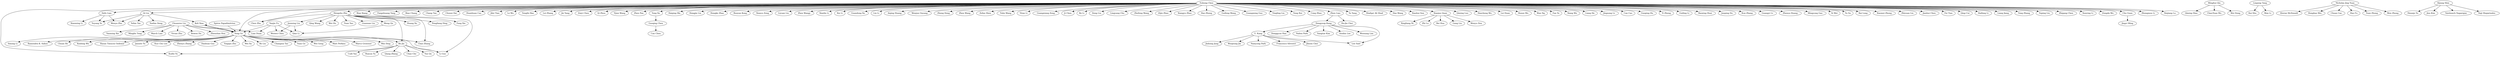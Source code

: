 strict digraph G{
"Enhong Chen" -> "Qi Liu"
"Enhong Chen" -> "Biao Xiang"
"Enhong Chen" -> "Fangshuang Tang"
"Enhong Chen" -> "Biao Chang"
"Enhong Chen" -> "Chang Tan"
"Enhong Chen" -> "Chunni Dai"
"Enhong Chen" -> "Huanhuan Cao"
"Enhong Chen" -> "Jilei Tian"
"Enhong Chen" -> "Le Wu"
"Enhong Chen" -> "Tengfei Bao"
"Enhong Chen" -> "Lei Zhang"
"Enhong Chen" -> "Jie Yang"
"Enhong Chen" -> "Zaiyi Chen"
"Enhong Chen" -> "Qi Zhou"
"Enhong Chen" -> "Yijun Wang"
"Enhong Chen" -> "Zhen Pan"
"Enhong Chen" -> "Tong Xu"
"Enhong Chen" -> "Haiping Ma"
"Enhong Chen" -> "Hongjie Lin"
"Enhong Chen" -> "Hongke Zhao"
"Enhong Chen" -> "Ruoyan Kong"
"Enhong Chen" -> "Xianyu Zeng"
"Enhong Chen" -> "Liyuan Liu"
"Enhong Chen" -> "Zhen Wangy"
"Enhong Chen" -> "Xiaolin Li"
"Enhong Chen" -> "Xin Li"
"Enhong Chen" -> "Guandong Xu"
"Enhong Chen" -> "Lin Li"
"Enhong Chen" -> "Aiqing Huang"
"Enhong Chen" -> "Wenjun Ouyang"
"Enhong Chen" -> "Chen Zhu"
"Enhong Chen" -> "Zheng Dong"
"Enhong Chen" -> "Zhen Wang"
"Enhong Chen" -> "Zefan Shen"
"Enhong Chen" -> "Yubo Wang"
"Enhong Chen" -> "Yitan Li"
"Enhong Chen" -> "Guangxiang Zeng"
"Enhong Chen" -> "Ji Chen"
"Enhong Chen" -> "Kuifei Yu"
"Enhong Chen" -> "Bo Li"
"Enhong Chen" -> "Dong Liu"
"Enhong Chen" -> "Lingyang Chu"
"Enhong Chen" -> "Zhefeng Wang"
"Enhong Chen" -> "Zijin Zhao"
"Enhong Chen" -> "Xiangyu Zhao"
"Enhong Chen" -> "Hao Zhong"
"Enhong Chen" -> "Guifeng Wang"
"Enhong Chen" -> "Guangming Guo"
"Enhong Chen" -> "Yingling Liu"
"Enhong Chen" -> "Yong Rui"
"Enhong Chen" -> "Cong Zhao"
"Enhong Chen" -> "Zhen Liao"
"Enhong Chen" -> "Yu Yang"
"Enhong Chen" -> "Shafqat Ali Shad"
"Enhong Chen" -> "Hao Wang"
"Enhong Chen" -> "Xiaohui Sun"
"Enhong Chen" -> "Xiaojun Quan"
"Enhong Chen" -> "Qiming Luo"
"Enhong Chen" -> "Haocheng Wu"
"Enhong Chen" -> "Lei Duan"
"Enhong Chen" -> "Runze Wu"
"Enhong Chen" -> "Wan Ng"
"Enhong Chen" -> "Fan Ye"
"Enhong Chen" -> "Xiang Wu"
"Enhong Chen" -> "Liang He"
"Enhong Chen" -> "Jingsong Lv"
"Enhong Chen" -> "Can Cao"
"Enhong Chen" -> "Guoping Hu"
"Enhong Chen" -> "Yi Zheng"
"Enhong Chen" -> "Guiling Li"
"Enhong Chen" -> "Baoxing Huai"
"Enhong Chen" -> "Junping Du"
"Enhong Chen" -> "Kun Zhang"
"Enhong Chen" -> "Guangyi Lv"
"Enhong Chen" -> "Zhenya Huang"
"Enhong Chen" -> "Mingyong Gao"
"Enhong Chen" -> "Si Wei"
"Enhong Chen" -> "Yu Su"
"Enhong Chen" -> "Bai Long"
"Enhong Chen" -> "Xiaowei Zhong"
"Enhong Chen" -> "Zhiyuan Liu"
"Enhong Chen" -> "Jianhui Chen"
"Enhong Chen" -> "Fei Tian"
"Enhong Chen" -> "Qing Cui"
"Enhong Chen" -> "Haifang Li"
"Enhong Chen" -> "Liang Jiang"
"Enhong Chen" -> "Tong Zhang"
"Enhong Chen" -> "Yuping Liu"
"Enhong Chen" -> "Zhigang Chen"
"Enhong Chen" -> "Xueying Li"
"Chuanren Liu" -> "Mingfei Teng"
"Chuanren Liu" -> "March Liao"
"Chuanren Liu" -> "Vivian Zhu"
"Chuanren Liu" -> "Bowen Du"
"Chuanren Liu" -> "Zhenshan Hou"
"Chuanren Liu" -> "Yanming Xie"
"Chuanren Liu" -> "Lian Duan"
"Chuanren Liu" -> "Yong Ge"
"Zhen Liao" -> "Dongyeop Kang"
"Zhen Liao" -> "Ho-Jin Choi"
"Yong Ge" -> "Chuan He"
"Yong Ge" -> "Xindong Wu"
"Tong Xu" -> "Guoqing Chen"
"Xiaojun Quan" -> "Wenyu Dou"
"Xiaojun Quan" -> "Xingliang Ni"
"Xiaojun Quan" -> "Zhi Lu"
"Xiaojun Quan" -> "Bei Hua"
"Xiaojun Quan" -> "Gang Liu"
"Qi Liu" -> "Yuyang Ye"
"Qi Liu" -> "Wenya Zhu"
"Qi Liu" -> "Keli Xiao"
"Qi Liu" -> "Yefan Tao"
"Guoqing Chen" -> "Can Chen"
"Dongyeop Kang" -> "Woosang Lim"
"Dongyeop Kang" -> "Lee Sael"
"Dongyeop Kang" -> "Donggyun Han"
"Dongyeop Kang" -> "Nahea Park"
"Dongyeop Kang" -> "Sangtae Kim"
"Dongyeop Kang" -> "Soobin Lee"
"Minghui Qiu" -> "Qiming Diao"
"Minghui Qiu" -> "Chao-Yuan Wu"
"Minghui Qiu" -> "Wei Dong"
"Linpeng Tang" -> "Kai Shu"
"Linpeng Tang" -> "Wan Li"
"Hengshu Zhu" -> "Huang Xu"
"Hengshu Zhu" -> "Bo Jin"
"Hengshu Zhu" -> "Li Guo"
"Hengshu Zhu" -> "Chao Zhang"
"Hengshu Zhu" -> "Chen Zhu"
"Hengshu Zhu" -> "Pengliang Ding"
"Hengshu Zhu" -> "Fang Xie"
"Hengshu Zhu" -> "Qing Wang"
"Hengshu Zhu" -> "Wei Hu"
"Hengshu Zhu" -> "Yuan Yao"
"Hengshu Zhu" -> "Junming Liu"
"Junming Liu" -> "Qiao Li"
"Junming Liu" -> "Weiwei Chen"
"Bo Jin" -> "Chao Che"
"Bo Jin" -> "Kuifei Yu"
"Bo Jin" -> "Yue Qu"
"Bo Jin" -> "Li Guo"
"Bo Jin" -> "Cuili Yao"
"Bo Jin" -> "Ruiyun Yu"
"Bo Jin" -> "Qiang Zhang"
"Enhong Chen" -> "Hengshu Zhu"
"Enhong Chen" -> "Zongda Wu"
"Hengshu Zhu" -> "Guannan Liu"
"Qi Liu" -> "Yuefan Deng"
"Yanjie Fu" -> "Qiao Li"
"Yanjie Fu" -> "Weiwei Chen"
"Yanjie Fu" -> "Yong Ge"
"Enhong Chen" -> "Chu Guan"
"Enhong Chen" -> "Defu Lian"
"Chu Guan" -> "Jingci Ming"
"Defu Lian" -> "Yuyang Ye"
"Defu Lian" -> "Wenya Zhu"
"Defu Lian" -> "Xianming Li"
"Yanjie Fu" -> "Lian Duan"
"Enhong Chen" -> "Zhongmou Li"
"Hengshu Zhu" -> "Meng Qu"
"Nicholas Jing Yuan" -> "Kieran McDonald"
"Nicholas Jing Yuan" -> "Honghao Wei"
"Nicholas Jing Yuan" -> "Chuan Cao"
"Nicholas Jing Yuan" -> "Hao Fu"
"Nicholas Jing Yuan" -> "Yuan Zhong"
"Nicholas Jing Yuan" -> "Wen Zhong"
"Enhong Chen" -> "Xinjiang Lu"
"Hengshu Zhu" -> "Chen Zhu"
"Meng Qu" -> "Qiao Li"
"Kijung Shin" -> "Hwanjo Yu"
"Kijung Shin" -> "Jisu Kim"
"Kijung Shin" -> "Vaishnavh Nagarajan"
"Kijung Shin" -> "Naji Shajarisales"
"Dongyeop Kang" -> "U. Kang"
"U. Kang" -> "Francesco Silvestri"
"U. Kang" -> "Jihoon Choi"
"U. Kang" -> "Jinhong Jung"
"U. Kang" -> "Woojeong Jin"
"U. Kang" -> "Lee Sael"
"U. Kang" -> "Namyong Park"
"Enhong Chen" -> "Yong Ge"
"Yong Ge" -> "Hasan Timucin Ozdemir"
"Yong Ge" -> "Jannite Yu"
"Yong Ge" -> "Kuo Chu Lee"
"Yong Ge" -> "Zhenyu Zhang"
"Yong Ge" -> "Danhuai Guo"
"Yong Ge" -> "Yingqiu Zhu"
"Yong Ge" -> "Wei Xu"
"Yong Ge" -> "Li Guo"
"Yong Ge" -> "Chao Zhang"
"Yong Ge" -> "Bo Liu"
"Yong Ge" -> "Changxia Tao"
"Yong Ge" -> "Yuan Ge"
"Yong Ge" -> "Wei Geng"
"Yong Ge" -> "Matt Perkins"
"Yong Ge" -> "Keli Xiao"
"Yong Ge" -> "Marco Gruteser"
"Yong Ge" -> "Min Ding"
"Yong Ge" -> "Siming Li"
"Yong Ge" -> "Ramendra K. Sahoo"
"Keli Xiao" -> "Yong Ge"
"Yong Ge" -> "Bo Jin"
"Spiros Papadimitriou" -> "Yong Ge"
}